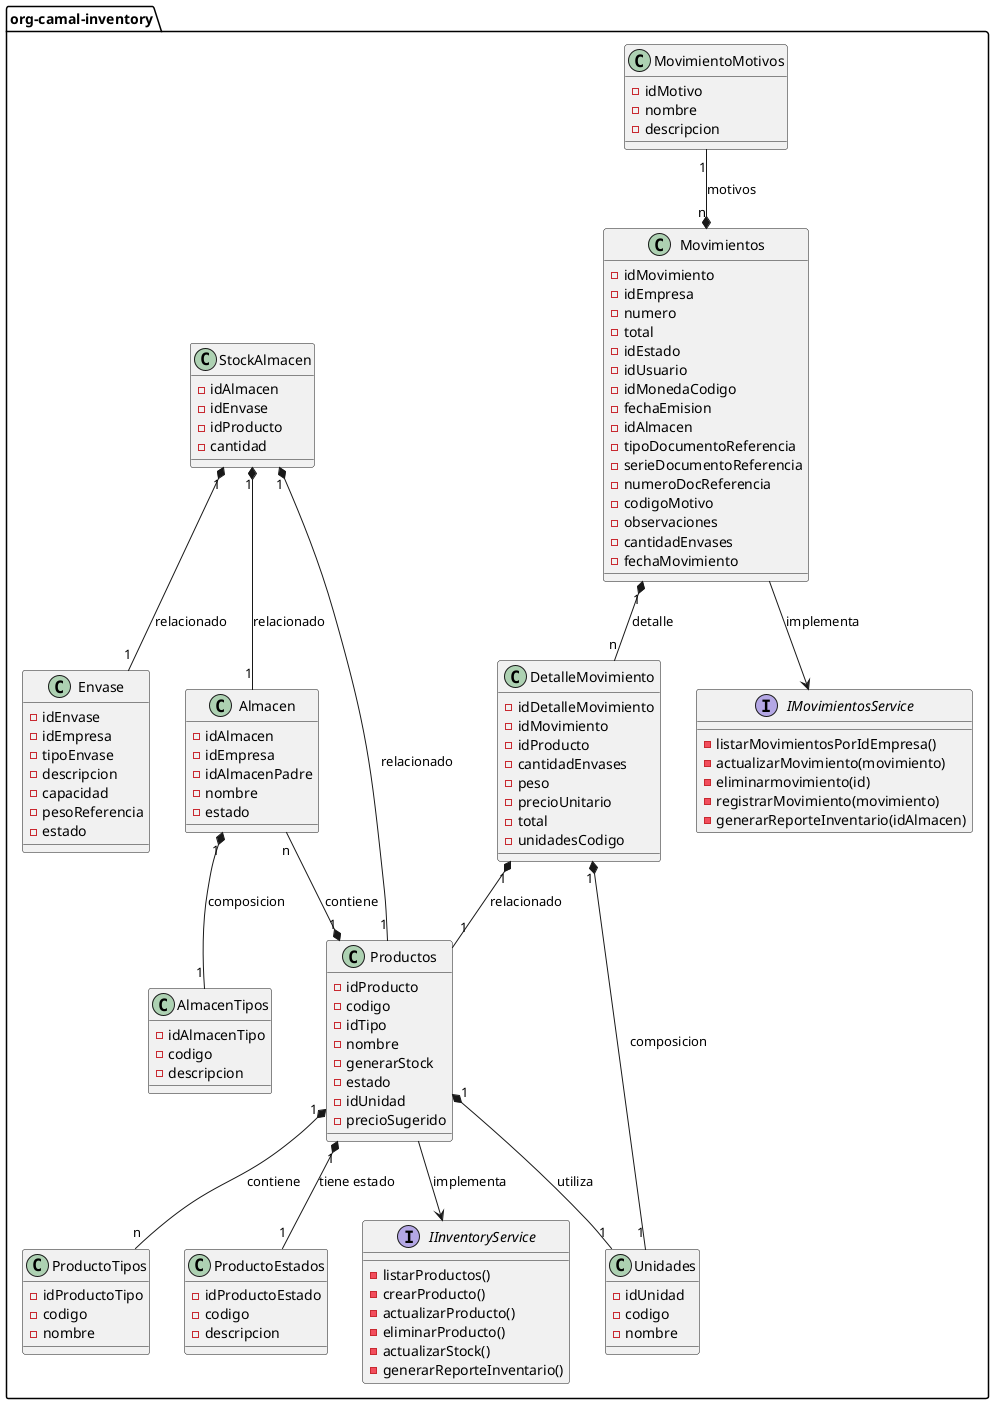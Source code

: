 @startuml

package "org-camal-inventory" {

    interface IInventoryService {
        - listarProductos()
        - crearProducto()
        - actualizarProducto()
        - eliminarProducto()
        - actualizarStock()
        - generarReporteInventario()
    }

    class ProductoTipos {
        - idProductoTipo
        - codigo
        - nombre
    }

    class Unidades {
        - idUnidad
        - codigo
        - nombre
    }

    class Almacen {
        - idAlmacen
        - idEmpresa
        - idAlmacenPadre
        - nombre
        - estado
    }

    class AlmacenTipos {
        - idAlmacenTipo
        - codigo
        - descripcion
    }


    class Movimientos {
        - idMovimiento
        - idEmpresa
        - numero
        - total
        - idEstado
        - idUsuario
        - idMonedaCodigo
        - fechaEmision
        - idAlmacen
        - tipoDocumentoReferencia
        - serieDocumentoReferencia
        - numeroDocReferencia
        - codigoMotivo
        - observaciones
        - cantidadEnvases
        - fechaMovimiento
    }

    class MovimientoMotivos {
        - idMotivo
        - nombre
        - descripcion
    }

    class DetalleMovimiento {
        - idDetalleMovimiento
        - idMovimiento
        - idProducto
        - cantidadEnvases
        - peso
        - precioUnitario
        - total
        - unidadesCodigo
    }

    class Productos {
        - idProducto
        - codigo
        - idTipo
        - nombre
        - generarStock
        - estado
        - idUnidad
        - precioSugerido
    }
    class StockAlmacen {
        - idAlmacen
        - idEnvase
        - idProducto
        - cantidad
    }

    class ProductoEstados {
        - idProductoEstado
        - codigo
        - descripcion
    }
    interface IMovimientosService {
        - listarMovimientosPorIdEmpresa()
        - actualizarMovimiento(movimiento)
        - eliminarmovimiento(id)
        - registrarMovimiento(movimiento)
        - generarReporteInventario(idAlmacen)
    }
    class Envase {
        - idEnvase
        - idEmpresa
        - tipoEnvase
        - descripcion
        - capacidad
        - pesoReferencia
        - estado
    }

    Productos --> IInventoryService : implementa
    StockAlmacen "1" *-- "1" Productos : relacionado
    StockAlmacen "1" *-- "1" Envase : relacionado
    StockAlmacen "1" *-- "1" Almacen : relacionado
    Productos "1" *-- "1" Unidades : utiliza
    Productos "1" *-- "n" ProductoTipos : contiene
    Productos "1" *-- "1" ProductoEstados : tiene estado

    Almacen "1" *-- "1" AlmacenTipos : composicion
    Almacen "n" --* "1" Productos : contiene

    Movimientos --> IMovimientosService : implementa
    Movimientos "1" *-- "n" DetalleMovimiento : detalle
    MovimientoMotivos "1" --* "n" Movimientos : motivos

    DetalleMovimiento "1" *-- "1" Unidades : composicion
    DetalleMovimiento "1" *-- "1" Productos : relacionado
}

@enduml